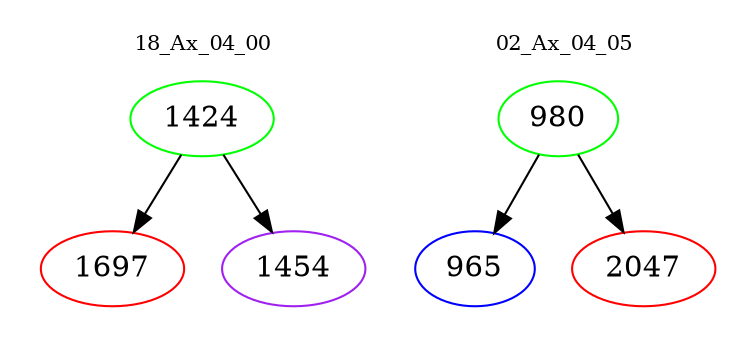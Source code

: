 digraph{
subgraph cluster_0 {
color = white
label = "18_Ax_04_00";
fontsize=10;
T0_1424 [label="1424", color="green"]
T0_1424 -> T0_1697 [color="black"]
T0_1697 [label="1697", color="red"]
T0_1424 -> T0_1454 [color="black"]
T0_1454 [label="1454", color="purple"]
}
subgraph cluster_1 {
color = white
label = "02_Ax_04_05";
fontsize=10;
T1_980 [label="980", color="green"]
T1_980 -> T1_965 [color="black"]
T1_965 [label="965", color="blue"]
T1_980 -> T1_2047 [color="black"]
T1_2047 [label="2047", color="red"]
}
}
